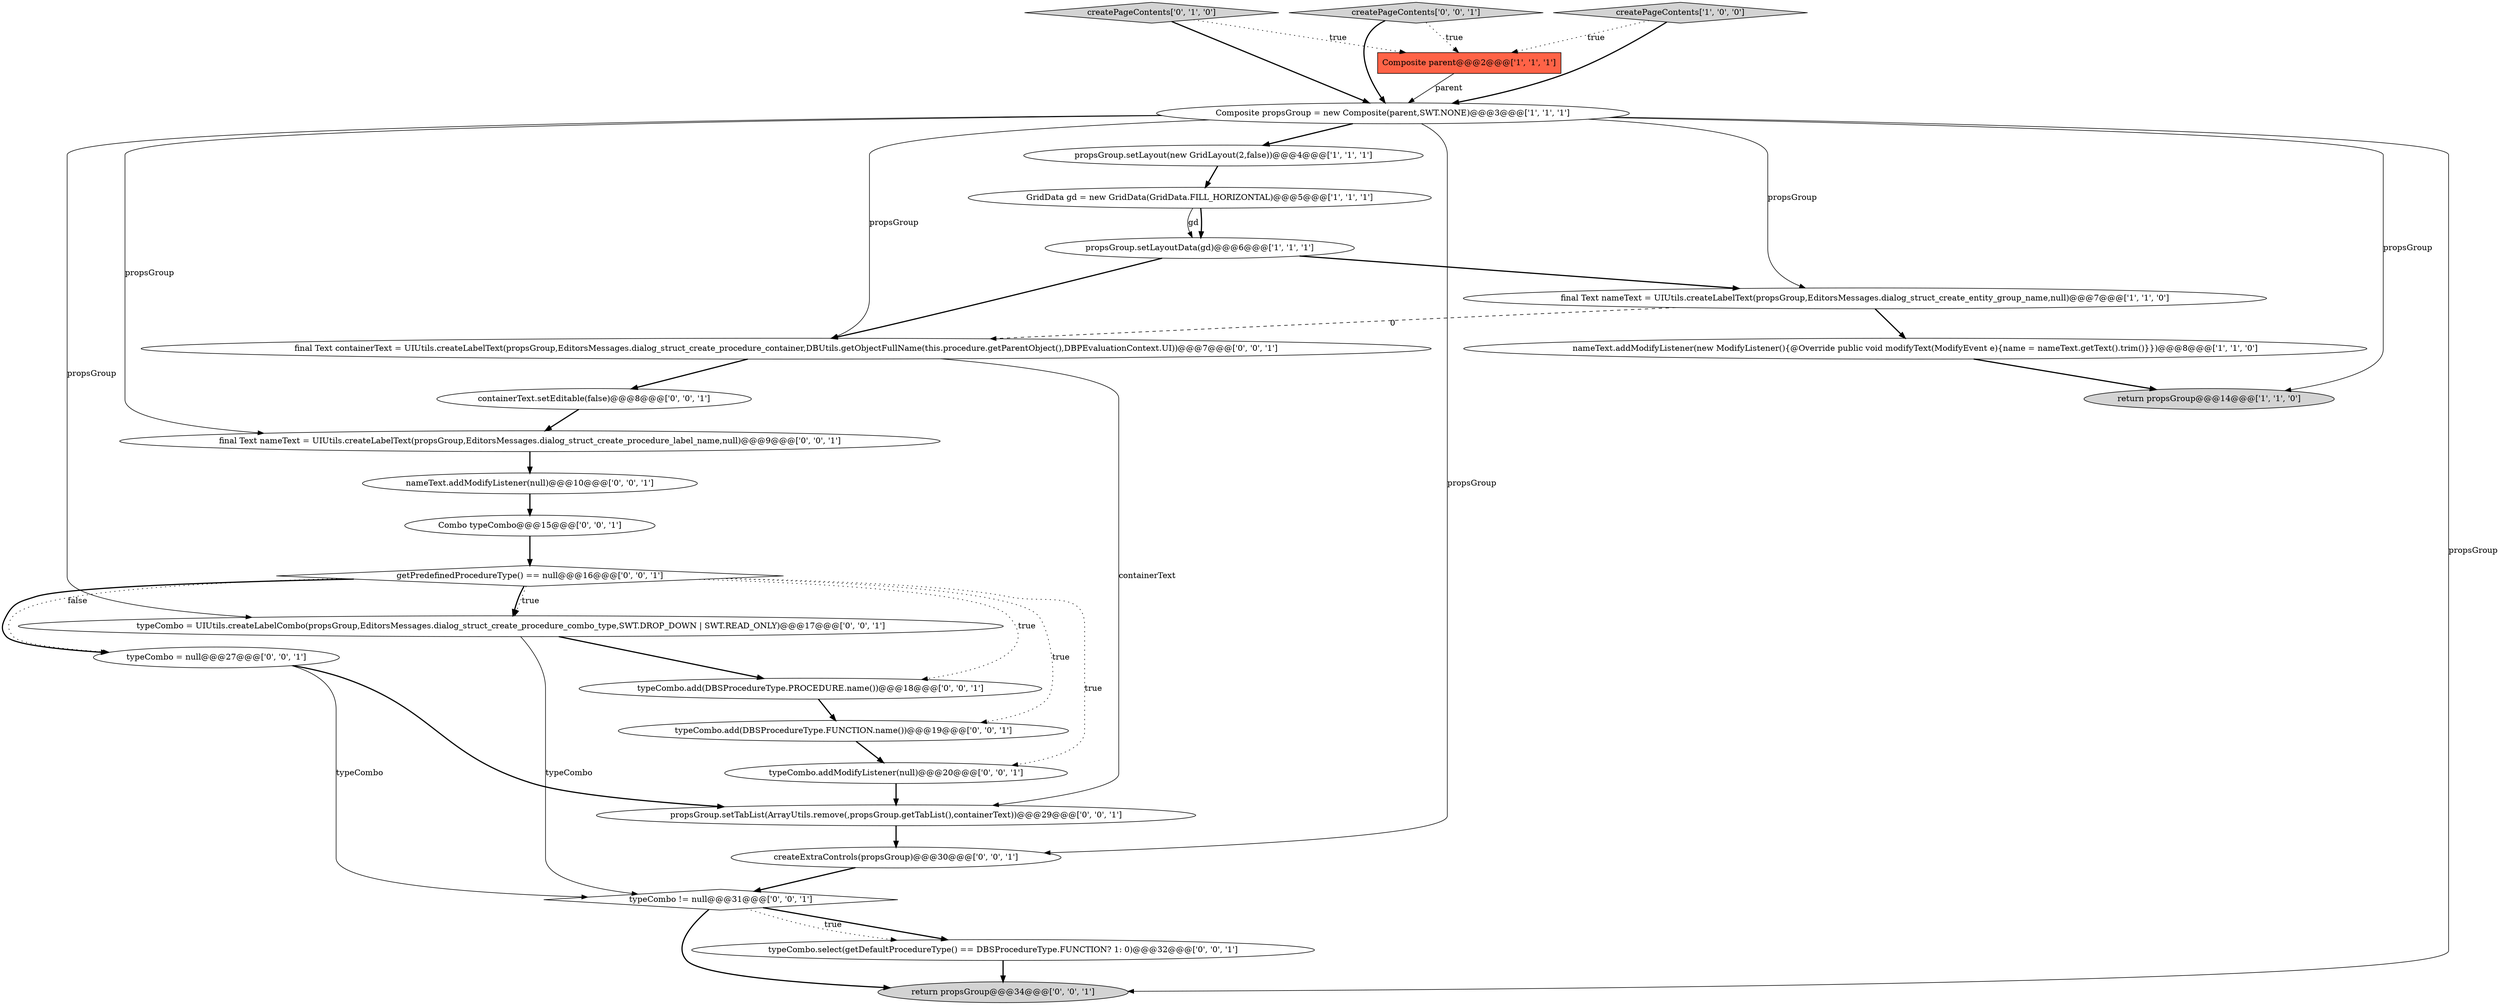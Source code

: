 digraph {
21 [style = filled, label = "createExtraControls(propsGroup)@@@30@@@['0', '0', '1']", fillcolor = white, shape = ellipse image = "AAA0AAABBB3BBB"];
10 [style = filled, label = "typeCombo.add(DBSProcedureType.PROCEDURE.name())@@@18@@@['0', '0', '1']", fillcolor = white, shape = ellipse image = "AAA0AAABBB3BBB"];
12 [style = filled, label = "typeCombo.add(DBSProcedureType.FUNCTION.name())@@@19@@@['0', '0', '1']", fillcolor = white, shape = ellipse image = "AAA0AAABBB3BBB"];
18 [style = filled, label = "final Text containerText = UIUtils.createLabelText(propsGroup,EditorsMessages.dialog_struct_create_procedure_container,DBUtils.getObjectFullName(this.procedure.getParentObject(),DBPEvaluationContext.UI))@@@7@@@['0', '0', '1']", fillcolor = white, shape = ellipse image = "AAA0AAABBB3BBB"];
14 [style = filled, label = "typeCombo.addModifyListener(null)@@@20@@@['0', '0', '1']", fillcolor = white, shape = ellipse image = "AAA0AAABBB3BBB"];
19 [style = filled, label = "typeCombo = null@@@27@@@['0', '0', '1']", fillcolor = white, shape = ellipse image = "AAA0AAABBB3BBB"];
8 [style = filled, label = "GridData gd = new GridData(GridData.FILL_HORIZONTAL)@@@5@@@['1', '1', '1']", fillcolor = white, shape = ellipse image = "AAA0AAABBB1BBB"];
22 [style = filled, label = "nameText.addModifyListener(null)@@@10@@@['0', '0', '1']", fillcolor = white, shape = ellipse image = "AAA0AAABBB3BBB"];
16 [style = filled, label = "typeCombo.select(getDefaultProcedureType() == DBSProcedureType.FUNCTION? 1: 0)@@@32@@@['0', '0', '1']", fillcolor = white, shape = ellipse image = "AAA0AAABBB3BBB"];
13 [style = filled, label = "containerText.setEditable(false)@@@8@@@['0', '0', '1']", fillcolor = white, shape = ellipse image = "AAA0AAABBB3BBB"];
25 [style = filled, label = "typeCombo != null@@@31@@@['0', '0', '1']", fillcolor = white, shape = diamond image = "AAA0AAABBB3BBB"];
5 [style = filled, label = "Composite parent@@@2@@@['1', '1', '1']", fillcolor = tomato, shape = box image = "AAA0AAABBB1BBB"];
6 [style = filled, label = "Composite propsGroup = new Composite(parent,SWT.NONE)@@@3@@@['1', '1', '1']", fillcolor = white, shape = ellipse image = "AAA0AAABBB1BBB"];
1 [style = filled, label = "return propsGroup@@@14@@@['1', '1', '0']", fillcolor = lightgray, shape = ellipse image = "AAA0AAABBB1BBB"];
7 [style = filled, label = "nameText.addModifyListener(new ModifyListener(){@Override public void modifyText(ModifyEvent e){name = nameText.getText().trim()}})@@@8@@@['1', '1', '0']", fillcolor = white, shape = ellipse image = "AAA0AAABBB1BBB"];
23 [style = filled, label = "propsGroup.setTabList(ArrayUtils.remove(,propsGroup.getTabList(),containerText))@@@29@@@['0', '0', '1']", fillcolor = white, shape = ellipse image = "AAA0AAABBB3BBB"];
3 [style = filled, label = "propsGroup.setLayoutData(gd)@@@6@@@['1', '1', '1']", fillcolor = white, shape = ellipse image = "AAA0AAABBB1BBB"];
9 [style = filled, label = "createPageContents['0', '1', '0']", fillcolor = lightgray, shape = diamond image = "AAA0AAABBB2BBB"];
24 [style = filled, label = "typeCombo = UIUtils.createLabelCombo(propsGroup,EditorsMessages.dialog_struct_create_procedure_combo_type,SWT.DROP_DOWN | SWT.READ_ONLY)@@@17@@@['0', '0', '1']", fillcolor = white, shape = ellipse image = "AAA0AAABBB3BBB"];
26 [style = filled, label = "createPageContents['0', '0', '1']", fillcolor = lightgray, shape = diamond image = "AAA0AAABBB3BBB"];
4 [style = filled, label = "propsGroup.setLayout(new GridLayout(2,false))@@@4@@@['1', '1', '1']", fillcolor = white, shape = ellipse image = "AAA0AAABBB1BBB"];
11 [style = filled, label = "Combo typeCombo@@@15@@@['0', '0', '1']", fillcolor = white, shape = ellipse image = "AAA0AAABBB3BBB"];
20 [style = filled, label = "getPredefinedProcedureType() == null@@@16@@@['0', '0', '1']", fillcolor = white, shape = diamond image = "AAA0AAABBB3BBB"];
17 [style = filled, label = "final Text nameText = UIUtils.createLabelText(propsGroup,EditorsMessages.dialog_struct_create_procedure_label_name,null)@@@9@@@['0', '0', '1']", fillcolor = white, shape = ellipse image = "AAA0AAABBB3BBB"];
0 [style = filled, label = "createPageContents['1', '0', '0']", fillcolor = lightgray, shape = diamond image = "AAA0AAABBB1BBB"];
2 [style = filled, label = "final Text nameText = UIUtils.createLabelText(propsGroup,EditorsMessages.dialog_struct_create_entity_group_name,null)@@@7@@@['1', '1', '0']", fillcolor = white, shape = ellipse image = "AAA0AAABBB1BBB"];
15 [style = filled, label = "return propsGroup@@@34@@@['0', '0', '1']", fillcolor = lightgray, shape = ellipse image = "AAA0AAABBB3BBB"];
24->10 [style = bold, label=""];
11->20 [style = bold, label=""];
16->15 [style = bold, label=""];
7->1 [style = bold, label=""];
0->5 [style = dotted, label="true"];
20->24 [style = dotted, label="true"];
0->6 [style = bold, label=""];
24->25 [style = solid, label="typeCombo"];
6->2 [style = solid, label="propsGroup"];
6->24 [style = solid, label="propsGroup"];
8->3 [style = bold, label=""];
20->14 [style = dotted, label="true"];
21->25 [style = bold, label=""];
17->22 [style = bold, label=""];
26->6 [style = bold, label=""];
25->16 [style = bold, label=""];
6->18 [style = solid, label="propsGroup"];
18->23 [style = solid, label="containerText"];
9->6 [style = bold, label=""];
3->18 [style = bold, label=""];
6->4 [style = bold, label=""];
6->1 [style = solid, label="propsGroup"];
6->17 [style = solid, label="propsGroup"];
13->17 [style = bold, label=""];
3->2 [style = bold, label=""];
8->3 [style = solid, label="gd"];
6->21 [style = solid, label="propsGroup"];
14->23 [style = bold, label=""];
5->6 [style = solid, label="parent"];
10->12 [style = bold, label=""];
23->21 [style = bold, label=""];
19->23 [style = bold, label=""];
20->10 [style = dotted, label="true"];
12->14 [style = bold, label=""];
18->13 [style = bold, label=""];
2->18 [style = dashed, label="0"];
25->15 [style = bold, label=""];
4->8 [style = bold, label=""];
20->12 [style = dotted, label="true"];
2->7 [style = bold, label=""];
20->19 [style = dotted, label="false"];
20->24 [style = bold, label=""];
20->19 [style = bold, label=""];
6->15 [style = solid, label="propsGroup"];
26->5 [style = dotted, label="true"];
22->11 [style = bold, label=""];
25->16 [style = dotted, label="true"];
19->25 [style = solid, label="typeCombo"];
9->5 [style = dotted, label="true"];
}
